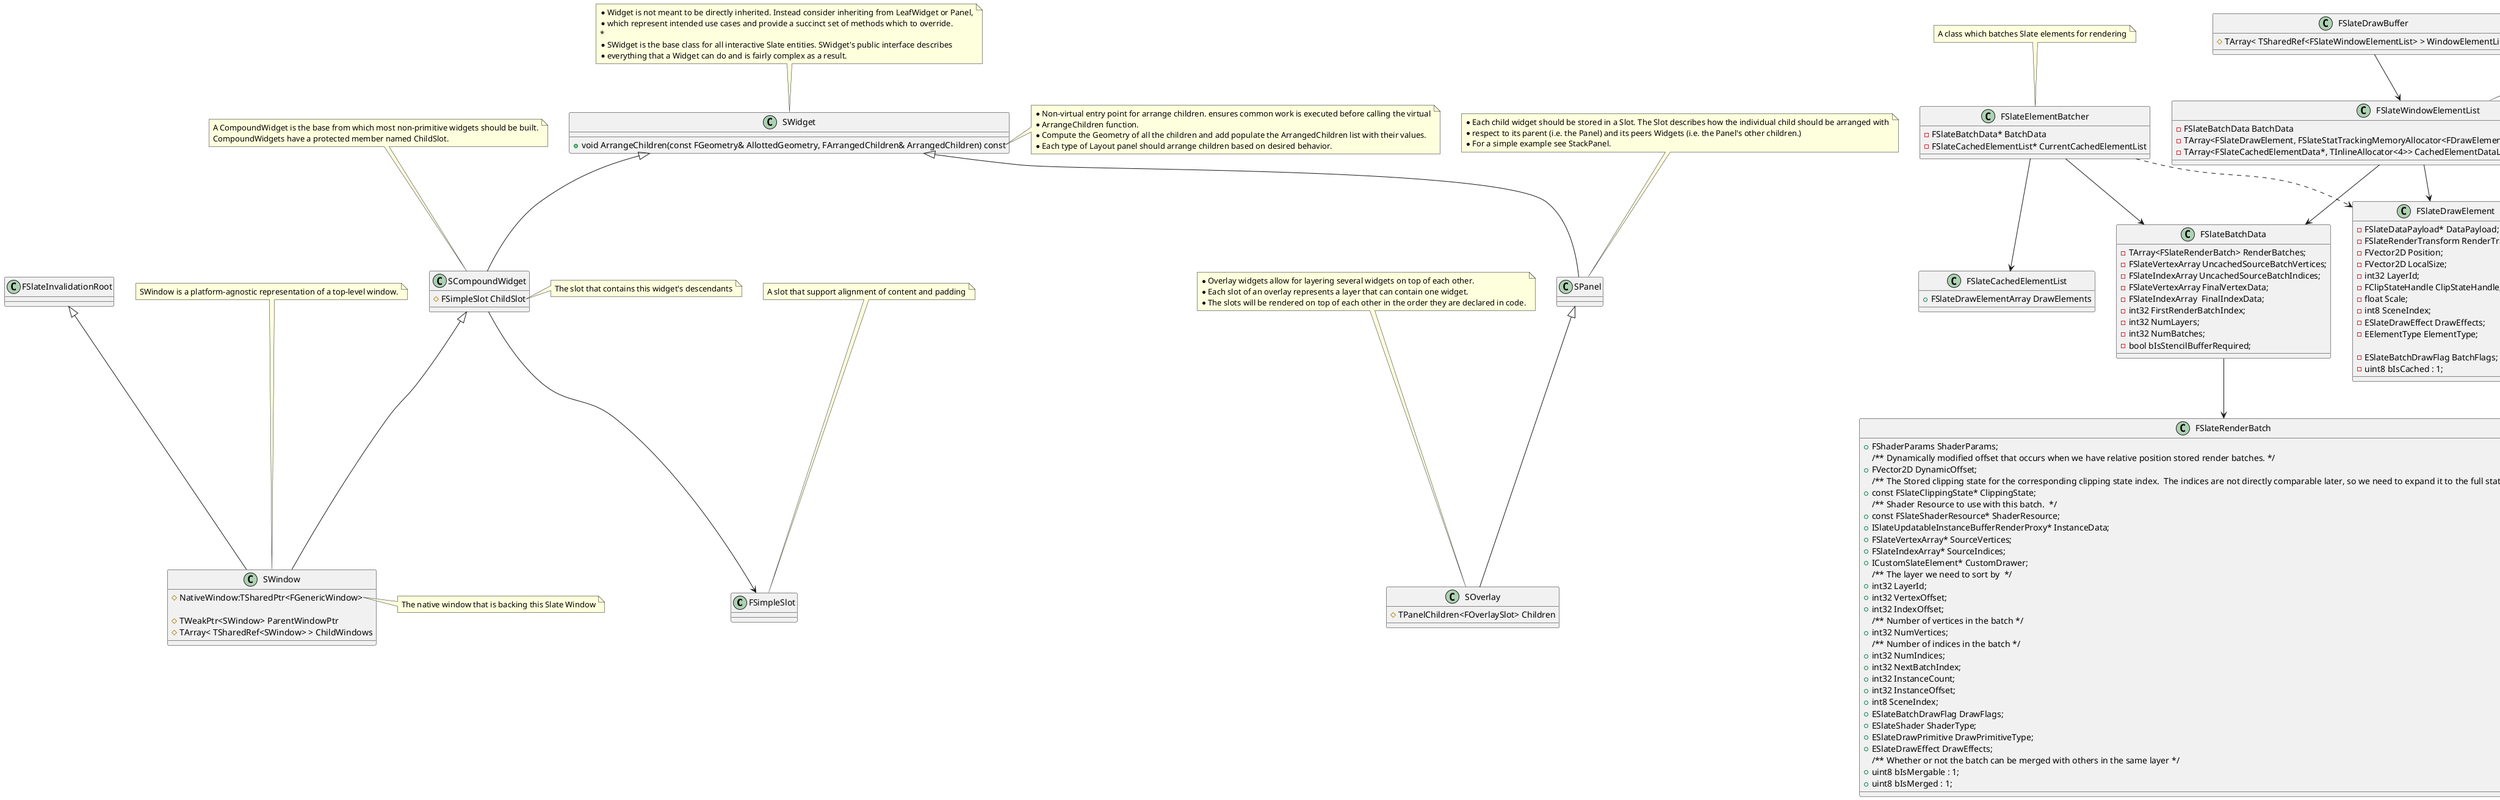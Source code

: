 @startuml SlateCore
class FSimpleSlot
note top
A slot that support alignment of content and padding
end note

class FSlateRenderBatch{
	+ FShaderParams ShaderParams;
	/** Dynamically modified offset that occurs when we have relative position stored render batches. */
	+  FVector2D DynamicOffset;
	/** The Stored clipping state for the corresponding clipping state index.  The indices are not directly comparable later, so we need to expand it to the full state to be compared. */
	+ const FSlateClippingState* ClippingState;
	/** Shader Resource to use with this batch.  */
	+ const FSlateShaderResource* ShaderResource;
	+ ISlateUpdatableInstanceBufferRenderProxy* InstanceData;
	+ FSlateVertexArray* SourceVertices;
	+ FSlateIndexArray* SourceIndices;
	+ ICustomSlateElement* CustomDrawer;
	/** The layer we need to sort by  */
	+ int32 LayerId;
	+ int32 VertexOffset;
	+ int32 IndexOffset;
	/** Number of vertices in the batch */
	+ int32 NumVertices;
	/** Number of indices in the batch */
	+ int32 NumIndices;
	+ int32 NextBatchIndex;
	+ int32 InstanceCount;
	+ int32 InstanceOffset;
	+ int8 SceneIndex;
	+ ESlateBatchDrawFlag DrawFlags;
	+ ESlateShader ShaderType;
	+ ESlateDrawPrimitive DrawPrimitiveType;
	+ ESlateDrawEffect DrawEffects;
	/** Whether or not the batch can be merged with others in the same layer */
	+ uint8 bIsMergable : 1;
	+ uint8 bIsMerged : 1;
}

class FSlateBatchData{
    -TArray<FSlateRenderBatch> RenderBatches;
	-FSlateVertexArray UncachedSourceBatchVertices;
	-FSlateIndexArray UncachedSourceBatchIndices;
	-FSlateVertexArray FinalVertexData;
	-FSlateIndexArray  FinalIndexData;
	-int32 FirstRenderBatchIndex;
	-int32 NumLayers;
	-int32 NumBatches;
	-bool bIsStencilBufferRequired;
}

FSlateBatchData -->FSlateRenderBatch

class FSlateDrawElement{
    -FSlateDataPayload* DataPayload;
	-FSlateRenderTransform RenderTransform;
	-FVector2D Position;
	-FVector2D LocalSize;
	-int32 LayerId;
	-FClipStateHandle ClipStateHandle;
	-float Scale;
	-int8 SceneIndex;
	-ESlateDrawEffect DrawEffects;
	-EElementType ElementType;

	-ESlateBatchDrawFlag BatchFlags;
	-uint8 bIsCached : 1;
}
note top
* FSlateDrawElement is the building block for Slate's rendering interface.
* Slate describes its visual output as an ordered list of FSlateDrawElement s
end note


class FSlateCachedElementList{
    +FSlateDrawElementArray DrawElements
}

class FSlateWindowElementList{
    -FSlateBatchData BatchData
    -TArray<FSlateDrawElement, FSlateStatTrackingMemoryAllocator<FDrawElementStatTracker>> UncachedDrawElements
    -TArray<FSlateCachedElementData*, TInlineAllocator<4>> CachedElementDataList

}
note top
Represents a top level window and its draw elements
end note
FSlateWindowElementList --> FSlateBatchData
FSlateWindowElementList --> FSlateDrawElement


class FSlateDrawBuffer{
    #TArray< TSharedRef<FSlateWindowElementList> > WindowElementLists
}
FSlateDrawBuffer --> FSlateWindowElementList

class FSlateElementBatcher{
    -FSlateBatchData* BatchData
    -FSlateCachedElementList* CurrentCachedElementList
}
note top
A class which batches Slate elements for rendering
end note
FSlateElementBatcher --> FSlateBatchData
FSlateElementBatcher --> FSlateCachedElementList
FSlateElementBatcher ..> FSlateDrawElement

class FSlateRenderer
note top
Abstract base class for Slate renderers
end note

class FSlateInvalidationRoot

class FArrangedChildren{
    +typedef TArray<FArrangedWidget, TInlineAllocator<4>> FArrangedWidgetArray
    -EVisibility VisibilityFilter
    -FArrangedWidgetArray Array
}
note top
 * The results of an ArrangeChildren are always returned as an FArrangedChildren.
 * FArrangedChildren supports a filter that is useful for excluding widgets with unwanted
 * visibilities.
end note

class FSlateApplicationBase{
    #TSharedPtr<FSlateRenderer> Renderer
}
note top
 * This class currently serves a temporary workaround for solving SlateCore dependencies to FSlateApplication.
 * It should probably be removed once FSlateApplication has been refactored into SlateCore.
 end note

 FSlateApplicationBase --> FSlateRenderer








class SWidget{
    +void ArrangeChildren(const FGeometry& AllottedGeometry, FArrangedChildren& ArrangedChildren) const
}
note top
 *   Widget is not meant to be directly inherited. Instead consider inheriting from LeafWidget or Panel,
 *   which represent intended use cases and provide a succinct set of methods which to override.
 *
 *   SWidget is the base class for all interactive Slate entities. SWidget's public interface describes
 *   everything that a Widget can do and is fairly complex as a result.
end note
note right of SWidget::ArrangeChildren
	 * Non-virtual entry point for arrange children. ensures common work is executed before calling the virtual
	 * ArrangeChildren function.
	 * Compute the Geometry of all the children and add populate the ArrangedChildren list with their values.
	 * Each type of Layout panel should arrange children based on desired behavior.
end note




class SCompoundWidget{
	#FSimpleSlot ChildSlot
}
note top
A CompoundWidget is the base from which most non-primitive widgets should be built.
CompoundWidgets have a protected member named ChildSlot.
end note
SWidget <|-- SCompoundWidget
note right of SCompoundWidget::ChildSlot 
The slot that contains this widget's descendants
end note

SCompoundWidget --> FSimpleSlot



class SPanel

note top
 * Each child widget should be stored in a Slot. The Slot describes how the individual child should be arranged with
 * respect to its parent (i.e. the Panel) and its peers Widgets (i.e. the Panel's other children.)
 * For a simple example see StackPanel.
end note
SWidget <|-- SPanel



class SOverlay{
    #TPanelChildren<FOverlaySlot> Children
}
note top
 * Overlay widgets allow for layering several widgets on top of each other.
 * Each slot of an overlay represents a layer that can contain one widget.
 * The slots will be rendered on top of each other in the order they are declared in code.
end note
SPanel <|-- SOverlay



class SWindow{

	#  NativeWindow:TSharedPtr<FGenericWindow>
	
	# TWeakPtr<SWindow> ParentWindowPtr
	# TArray< TSharedRef<SWindow> > ChildWindows
}
note top:SWindow is a platform-agnostic representation of a top-level window.
SCompoundWidget <|-- SWindow
FSlateInvalidationRoot <|-- SWindow

note right of SWindow::NativeWindow 
	The native window that is backing this Slate Window
end note
@enduml